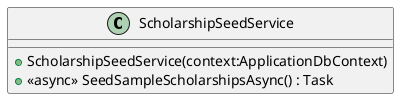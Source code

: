 @startuml
class ScholarshipSeedService {
    + ScholarshipSeedService(context:ApplicationDbContext)
    + <<async>> SeedSampleScholarshipsAsync() : Task
}
@enduml
